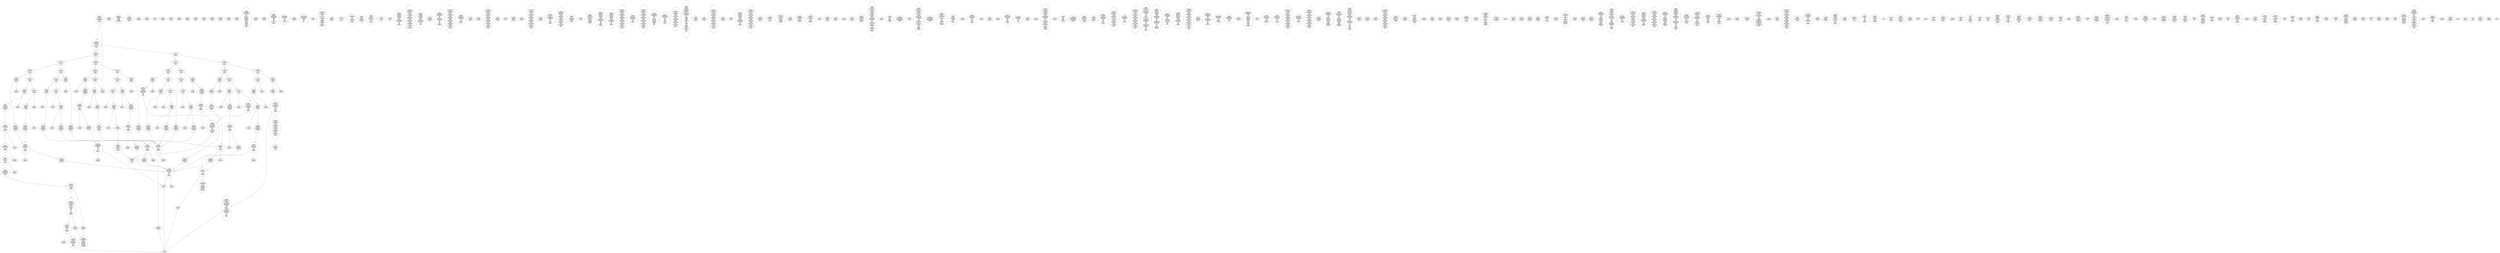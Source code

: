 /* Generated by GvGen v.1.0 (https://www.github.com/stricaud/gvgen) */

digraph G {
compound=true;
   node1 [label="[anywhere]"];
   node2 [label="# 0x0
PUSHX Data
PUSHX Data
MSTORE
PUSHX LogicData
CALLDATASIZE
LT
PUSHX Data
JUMPI
"];
   node3 [label="# 0xd
PUSHX Data
CALLDATALOAD
PUSHX BitData
SHR
PUSHX LogicData
GT
PUSHX Data
JUMPI
"];
   node4 [label="# 0x1e
PUSHX LogicData
GT
PUSHX Data
JUMPI
"];
   node5 [label="# 0x29
PUSHX LogicData
GT
PUSHX Data
JUMPI
"];
   node6 [label="# 0x34
PUSHX LogicData
EQ
PUSHX Data
JUMPI
"];
   node7 [label="# 0x3f
PUSHX LogicData
EQ
PUSHX Data
JUMPI
"];
   node8 [label="# 0x4a
PUSHX LogicData
EQ
PUSHX Data
JUMPI
"];
   node9 [label="# 0x55
PUSHX Data
REVERT
"];
   node10 [label="# 0x59
JUMPDEST
PUSHX LogicData
EQ
PUSHX Data
JUMPI
"];
   node11 [label="# 0x65
PUSHX LogicData
EQ
PUSHX Data
JUMPI
"];
   node12 [label="# 0x70
PUSHX LogicData
EQ
PUSHX Data
JUMPI
"];
   node13 [label="# 0x7b
PUSHX Data
REVERT
"];
   node14 [label="# 0x7f
JUMPDEST
PUSHX LogicData
GT
PUSHX Data
JUMPI
"];
   node15 [label="# 0x8b
PUSHX LogicData
EQ
PUSHX Data
JUMPI
"];
   node16 [label="# 0x96
PUSHX LogicData
EQ
PUSHX Data
JUMPI
"];
   node17 [label="# 0xa1
PUSHX LogicData
EQ
PUSHX Data
JUMPI
"];
   node18 [label="# 0xac
PUSHX Data
REVERT
"];
   node19 [label="# 0xb0
JUMPDEST
PUSHX LogicData
EQ
PUSHX Data
JUMPI
"];
   node20 [label="# 0xbc
PUSHX LogicData
EQ
PUSHX Data
JUMPI
"];
   node21 [label="# 0xc7
PUSHX Data
REVERT
"];
   node22 [label="# 0xcb
JUMPDEST
PUSHX LogicData
GT
PUSHX Data
JUMPI
"];
   node23 [label="# 0xd7
PUSHX LogicData
GT
PUSHX Data
JUMPI
"];
   node24 [label="# 0xe2
PUSHX LogicData
EQ
PUSHX Data
JUMPI
"];
   node25 [label="# 0xed
PUSHX LogicData
EQ
PUSHX Data
JUMPI
"];
   node26 [label="# 0xf8
PUSHX LogicData
EQ
PUSHX Data
JUMPI
"];
   node27 [label="# 0x103
PUSHX Data
REVERT
"];
   node28 [label="# 0x107
JUMPDEST
PUSHX LogicData
EQ
PUSHX Data
JUMPI
"];
   node29 [label="# 0x113
PUSHX LogicData
EQ
PUSHX Data
JUMPI
"];
   node30 [label="# 0x11e
PUSHX LogicData
EQ
PUSHX Data
JUMPI
"];
   node31 [label="# 0x129
PUSHX Data
REVERT
"];
   node32 [label="# 0x12d
JUMPDEST
PUSHX LogicData
GT
PUSHX Data
JUMPI
"];
   node33 [label="# 0x139
PUSHX LogicData
EQ
PUSHX Data
JUMPI
"];
   node34 [label="# 0x144
PUSHX LogicData
EQ
PUSHX Data
JUMPI
"];
   node35 [label="# 0x14f
PUSHX LogicData
EQ
PUSHX Data
JUMPI
"];
   node36 [label="# 0x15a
PUSHX Data
REVERT
"];
   node37 [label="# 0x15e
JUMPDEST
PUSHX LogicData
EQ
PUSHX Data
JUMPI
"];
   node38 [label="# 0x16a
PUSHX LogicData
EQ
PUSHX Data
JUMPI
"];
   node39 [label="# 0x175
JUMPDEST
PUSHX Data
REVERT
"];
   node40 [label="# 0x17a
JUMPDEST
CALLVALUE
ISZERO
PUSHX Data
JUMPI
"];
   node41 [label="# 0x182
PUSHX Data
REVERT
"];
   node42 [label="# 0x186
JUMPDEST
PUSHX Data
PUSHX Data
CALLDATASIZE
PUSHX Data
PUSHX Data
JUMP
"];
   node43 [label="# 0x195
JUMPDEST
PUSHX Data
JUMP
"];
   node44 [label="# 0x19a
JUMPDEST
PUSHX MemData
MLOAD
ISZERO
ISZERO
MSTORE
PUSHX ArithData
ADD
"];
   node45 [label="# 0x1a6
JUMPDEST
PUSHX MemData
MLOAD
SUB
RETURN
"];
   node46 [label="# 0x1af
JUMPDEST
CALLVALUE
ISZERO
PUSHX Data
JUMPI
"];
   node47 [label="# 0x1b7
PUSHX Data
REVERT
"];
   node48 [label="# 0x1bb
JUMPDEST
PUSHX Data
PUSHX Data
JUMP
"];
   node49 [label="# 0x1c4
JUMPDEST
PUSHX MemData
MLOAD
PUSHX Data
PUSHX Data
JUMP
"];
   node50 [label="# 0x1d1
JUMPDEST
CALLVALUE
ISZERO
PUSHX Data
JUMPI
"];
   node51 [label="# 0x1d9
PUSHX Data
REVERT
"];
   node52 [label="# 0x1dd
JUMPDEST
PUSHX Data
PUSHX Data
CALLDATASIZE
PUSHX Data
PUSHX Data
JUMP
"];
   node53 [label="# 0x1ec
JUMPDEST
PUSHX Data
JUMP
"];
   node54 [label="# 0x1f1
JUMPDEST
PUSHX MemData
MLOAD
PUSHX ArithData
PUSHX BitData
PUSHX BitData
SHL
SUB
AND
MSTORE
PUSHX ArithData
ADD
PUSHX Data
JUMP
"];
   node55 [label="# 0x209
JUMPDEST
CALLVALUE
ISZERO
PUSHX Data
JUMPI
"];
   node56 [label="# 0x211
PUSHX Data
REVERT
"];
   node57 [label="# 0x215
JUMPDEST
PUSHX Data
PUSHX Data
CALLDATASIZE
PUSHX Data
PUSHX Data
JUMP
"];
   node58 [label="# 0x224
JUMPDEST
PUSHX Data
JUMP
"];
   node59 [label="# 0x229
JUMPDEST
STOP
"];
   node60 [label="# 0x22b
JUMPDEST
CALLVALUE
ISZERO
PUSHX Data
JUMPI
"];
   node61 [label="# 0x233
PUSHX Data
REVERT
"];
   node62 [label="# 0x237
JUMPDEST
PUSHX StorData
SLOAD
"];
   node63 [label="# 0x23c
JUMPDEST
PUSHX MemData
MLOAD
MSTORE
PUSHX ArithData
ADD
PUSHX Data
JUMP
"];
   node64 [label="# 0x24a
JUMPDEST
CALLVALUE
ISZERO
PUSHX Data
JUMPI
"];
   node65 [label="# 0x252
PUSHX Data
REVERT
"];
   node66 [label="# 0x256
JUMPDEST
PUSHX Data
PUSHX Data
CALLDATASIZE
PUSHX Data
PUSHX Data
JUMP
"];
   node67 [label="# 0x265
JUMPDEST
PUSHX Data
JUMP
"];
   node68 [label="# 0x26a
JUMPDEST
CALLVALUE
ISZERO
PUSHX Data
JUMPI
"];
   node69 [label="# 0x272
PUSHX Data
REVERT
"];
   node70 [label="# 0x276
JUMPDEST
PUSHX Data
PUSHX Data
CALLDATASIZE
PUSHX Data
PUSHX Data
JUMP
"];
   node71 [label="# 0x285
JUMPDEST
PUSHX Data
JUMP
"];
   node72 [label="# 0x28a
JUMPDEST
CALLVALUE
ISZERO
PUSHX Data
JUMPI
"];
   node73 [label="# 0x292
PUSHX Data
REVERT
"];
   node74 [label="# 0x296
JUMPDEST
PUSHX Data
PUSHX Data
CALLDATASIZE
PUSHX Data
PUSHX Data
JUMP
"];
   node75 [label="# 0x2a5
JUMPDEST
PUSHX Data
JUMP
"];
   node76 [label="# 0x2aa
JUMPDEST
CALLVALUE
ISZERO
PUSHX Data
JUMPI
"];
   node77 [label="# 0x2b2
PUSHX Data
REVERT
"];
   node78 [label="# 0x2b6
JUMPDEST
PUSHX Data
PUSHX Data
CALLDATASIZE
PUSHX Data
PUSHX Data
JUMP
"];
   node79 [label="# 0x2c5
JUMPDEST
PUSHX Data
JUMP
"];
   node80 [label="# 0x2ca
JUMPDEST
CALLVALUE
ISZERO
PUSHX Data
JUMPI
"];
   node81 [label="# 0x2d2
PUSHX Data
REVERT
"];
   node82 [label="# 0x2d6
JUMPDEST
PUSHX Data
PUSHX Data
CALLDATASIZE
PUSHX Data
PUSHX Data
JUMP
"];
   node83 [label="# 0x2e5
JUMPDEST
PUSHX Data
JUMP
"];
   node84 [label="# 0x2ea
JUMPDEST
CALLVALUE
ISZERO
PUSHX Data
JUMPI
"];
   node85 [label="# 0x2f2
PUSHX Data
REVERT
"];
   node86 [label="# 0x2f6
JUMPDEST
PUSHX Data
PUSHX Data
CALLDATASIZE
PUSHX Data
PUSHX Data
JUMP
"];
   node87 [label="# 0x305
JUMPDEST
PUSHX Data
JUMP
"];
   node88 [label="# 0x30a
JUMPDEST
CALLVALUE
ISZERO
PUSHX Data
JUMPI
"];
   node89 [label="# 0x312
PUSHX Data
REVERT
"];
   node90 [label="# 0x316
JUMPDEST
PUSHX Data
PUSHX Data
JUMP
"];
   node91 [label="# 0x31f
JUMPDEST
CALLVALUE
ISZERO
PUSHX Data
JUMPI
"];
   node92 [label="# 0x327
PUSHX Data
REVERT
"];
   node93 [label="# 0x32b
JUMPDEST
PUSHX StorData
SLOAD
PUSHX ArithData
PUSHX BitData
PUSHX BitData
SHL
SUB
AND
PUSHX Data
JUMP
"];
   node94 [label="# 0x33d
JUMPDEST
CALLVALUE
ISZERO
PUSHX Data
JUMPI
"];
   node95 [label="# 0x345
PUSHX Data
REVERT
"];
   node96 [label="# 0x349
JUMPDEST
PUSHX Data
PUSHX Data
JUMP
"];
   node97 [label="# 0x352
JUMPDEST
CALLVALUE
ISZERO
PUSHX Data
JUMPI
"];
   node98 [label="# 0x35a
PUSHX Data
REVERT
"];
   node99 [label="# 0x35e
JUMPDEST
PUSHX Data
PUSHX Data
CALLDATASIZE
PUSHX Data
PUSHX Data
JUMP
"];
   node100 [label="# 0x36d
JUMPDEST
PUSHX Data
JUMP
"];
   node101 [label="# 0x372
JUMPDEST
CALLVALUE
ISZERO
PUSHX Data
JUMPI
"];
   node102 [label="# 0x37a
PUSHX Data
REVERT
"];
   node103 [label="# 0x37e
JUMPDEST
PUSHX Data
PUSHX Data
CALLDATASIZE
PUSHX Data
PUSHX Data
JUMP
"];
   node104 [label="# 0x38d
JUMPDEST
PUSHX Data
JUMP
"];
   node105 [label="# 0x392
JUMPDEST
CALLVALUE
ISZERO
PUSHX Data
JUMPI
"];
   node106 [label="# 0x39a
PUSHX Data
REVERT
"];
   node107 [label="# 0x39e
JUMPDEST
PUSHX StorData
SLOAD
PUSHX Data
PUSHX ArithData
PUSHX BitData
PUSHX BitData
SHL
SUB
AND
JUMP
"];
   node108 [label="# 0x3b2
JUMPDEST
CALLVALUE
ISZERO
PUSHX Data
JUMPI
"];
   node109 [label="# 0x3ba
PUSHX Data
REVERT
"];
   node110 [label="# 0x3be
JUMPDEST
PUSHX Data
PUSHX Data
CALLDATASIZE
PUSHX Data
PUSHX Data
JUMP
"];
   node111 [label="# 0x3cd
JUMPDEST
PUSHX Data
JUMP
"];
   node112 [label="# 0x3d2
JUMPDEST
CALLVALUE
ISZERO
PUSHX Data
JUMPI
"];
   node113 [label="# 0x3da
PUSHX Data
REVERT
"];
   node114 [label="# 0x3de
JUMPDEST
PUSHX Data
PUSHX Data
CALLDATASIZE
PUSHX Data
PUSHX Data
JUMP
"];
   node115 [label="# 0x3ed
JUMPDEST
PUSHX Data
JUMP
"];
   node116 [label="# 0x3f2
JUMPDEST
CALLVALUE
ISZERO
PUSHX Data
JUMPI
"];
   node117 [label="# 0x3fa
PUSHX Data
REVERT
"];
   node118 [label="# 0x3fe
JUMPDEST
PUSHX Data
PUSHX Data
CALLDATASIZE
PUSHX Data
PUSHX Data
JUMP
"];
   node119 [label="# 0x40d
JUMPDEST
PUSHX ArithData
PUSHX BitData
PUSHX BitData
SHL
SUB
AND
PUSHX Data
MSTORE
PUSHX Data
PUSHX Data
MSTORE
PUSHX Data
SHA3
AND
MSTORE
MSTORE
SHA3
SLOAD
PUSHX BitData
AND
JUMP
"];
   node120 [label="# 0x43b
JUMPDEST
PUSHX Data
PUSHX Data
CALLDATASIZE
PUSHX Data
PUSHX Data
JUMP
"];
   node121 [label="# 0x449
JUMPDEST
PUSHX Data
JUMP
"];
   node122 [label="# 0x44e
JUMPDEST
CALLVALUE
ISZERO
PUSHX Data
JUMPI
"];
   node123 [label="# 0x456
PUSHX Data
REVERT
"];
   node124 [label="# 0x45a
JUMPDEST
PUSHX Data
PUSHX Data
CALLDATASIZE
PUSHX Data
PUSHX Data
JUMP
"];
   node125 [label="# 0x469
JUMPDEST
PUSHX Data
JUMP
"];
   node126 [label="# 0x46e
JUMPDEST
PUSHX Data
PUSHX ArithData
PUSHX BitData
PUSHX BitData
SHL
SUB
NOT
AND
PUSHX LogicData
EQ
PUSHX Data
JUMPI
"];
   node127 [label="# 0x4a3
PUSHX ArithData
PUSHX BitData
PUSHX BitData
SHL
SUB
NOT
AND
PUSHX LogicData
EQ
"];
   node128 [label="# 0x4d1
JUMPDEST
PUSHX Data
JUMPI
"];
   node129 [label="# 0x4d7
PUSHX LogicData
PUSHX ArithData
PUSHX BitData
PUSHX BitData
SHL
SUB
NOT
AND
EQ
"];
   node130 [label="# 0x505
JUMPDEST
JUMP
"];
   node131 [label="# 0x50b
JUMPDEST
PUSHX Data
PUSHX StorData
SLOAD
PUSHX Data
PUSHX Data
JUMP
"];
   node132 [label="# 0x51a
JUMPDEST
PUSHX ArithData
ADD
PUSHX ArithData
DIV
MUL
PUSHX ArithData
ADD
PUSHX MemData
MLOAD
ADD
PUSHX Data
MSTORE
MSTORE
PUSHX ArithData
ADD
SLOAD
PUSHX Data
PUSHX Data
JUMP
"];
   node133 [label="# 0x546
JUMPDEST
ISZERO
PUSHX Data
JUMPI
"];
   node134 [label="# 0x54d
PUSHX LogicData
LT
PUSHX Data
JUMPI
"];
   node135 [label="# 0x555
PUSHX ArithData
SLOAD
DIV
MUL
MSTORE
PUSHX ArithData
ADD
PUSHX Data
JUMP
"];
   node136 [label="# 0x568
JUMPDEST
ADD
PUSHX Data
MSTORE
PUSHX Data
PUSHX Data
SHA3
"];
   node137 [label="# 0x576
JUMPDEST
SLOAD
MSTORE
PUSHX ArithData
ADD
PUSHX ArithData
ADD
GT
PUSHX Data
JUMPI
"];
   node138 [label="# 0x58a
SUB
PUSHX BitData
AND
ADD
"];
   node139 [label="# 0x593
JUMPDEST
JUMP
"];
   node140 [label="# 0x59d
JUMPDEST
PUSHX Data
MSTORE
PUSHX Data
PUSHX Data
MSTORE
PUSHX Data
SHA3
SLOAD
PUSHX ArithData
PUSHX BitData
PUSHX BitData
SHL
SUB
AND
PUSHX Data
JUMPI
"];
   node141 [label="# 0x5ba
PUSHX MemData
MLOAD
PUSHX BitData
PUSHX BitData
SHL
MSTORE
PUSHX Data
PUSHX ArithData
ADD
MSTORE
PUSHX Data
PUSHX ArithData
ADD
MSTORE
PUSHX Data
PUSHX ArithData
ADD
MSTORE
PUSHX BitData
PUSHX BitData
SHL
PUSHX ArithData
ADD
MSTORE
PUSHX ArithData
ADD
"];
   node142 [label="# 0x612
JUMPDEST
PUSHX MemData
MLOAD
SUB
REVERT
"];
   node143 [label="# 0x61b
JUMPDEST
PUSHX Data
MSTORE
PUSHX Data
PUSHX Data
MSTORE
PUSHX Data
SHA3
SLOAD
PUSHX ArithData
PUSHX BitData
PUSHX BitData
SHL
SUB
AND
JUMP
"];
   node144 [label="# 0x637
JUMPDEST
PUSHX Data
PUSHX Data
PUSHX Data
JUMP
"];
   node145 [label="# 0x642
JUMPDEST
PUSHX ArithData
PUSHX BitData
PUSHX BitData
SHL
SUB
AND
PUSHX ArithData
PUSHX BitData
PUSHX BitData
SHL
SUB
AND
EQ
ISZERO
PUSHX Data
JUMPI
"];
   node146 [label="# 0x65f
PUSHX MemData
MLOAD
PUSHX BitData
PUSHX BitData
SHL
MSTORE
PUSHX Data
PUSHX ArithData
ADD
MSTORE
PUSHX Data
PUSHX ArithData
ADD
MSTORE
PUSHX Data
PUSHX ArithData
ADD
MSTORE
PUSHX Data
PUSHX ArithData
ADD
MSTORE
PUSHX ArithData
ADD
PUSHX Data
JUMP
"];
   node147 [label="# 0x6cc
JUMPDEST
CALLER
PUSHX ArithData
PUSHX BitData
PUSHX BitData
SHL
SUB
AND
EQ
PUSHX Data
JUMPI
"];
   node148 [label="# 0x6de
PUSHX Data
CALLER
PUSHX Data
JUMP
"];
   node149 [label="# 0x6e8
JUMPDEST
PUSHX Data
JUMPI
"];
   node150 [label="# 0x6ed
PUSHX MemData
MLOAD
PUSHX BitData
PUSHX BitData
SHL
MSTORE
PUSHX Data
PUSHX ArithData
ADD
MSTORE
PUSHX Data
PUSHX ArithData
ADD
MSTORE
PUSHX Data
PUSHX ArithData
ADD
MSTORE
PUSHX Data
PUSHX ArithData
ADD
MSTORE
PUSHX ArithData
ADD
PUSHX Data
JUMP
"];
   node151 [label="# 0x75a
JUMPDEST
PUSHX Data
PUSHX Data
JUMP
"];
   node152 [label="# 0x764
JUMPDEST
JUMP
"];
   node153 [label="# 0x769
JUMPDEST
PUSHX Data
CALLER
PUSHX Data
JUMP
"];
   node154 [label="# 0x773
JUMPDEST
PUSHX Data
JUMPI
"];
   node155 [label="# 0x778
PUSHX MemData
MLOAD
PUSHX BitData
PUSHX BitData
SHL
MSTORE
PUSHX Data
PUSHX ArithData
ADD
MSTORE
PUSHX Data
PUSHX ArithData
ADD
MSTORE
PUSHX Data
PUSHX ArithData
ADD
MSTORE
PUSHX Data
PUSHX ArithData
ADD
MSTORE
PUSHX ArithData
ADD
PUSHX Data
JUMP
"];
   node156 [label="# 0x7e5
JUMPDEST
PUSHX Data
PUSHX Data
JUMP
"];
   node157 [label="# 0x7f0
JUMPDEST
PUSHX StorData
SLOAD
PUSHX ArithData
PUSHX BitData
PUSHX BitData
SHL
SUB
AND
CALLER
EQ
PUSHX Data
JUMPI
"];
   node158 [label="# 0x803
PUSHX MemData
MLOAD
PUSHX BitData
PUSHX BitData
SHL
MSTORE
PUSHX Data
PUSHX ArithData
ADD
MSTORE
PUSHX ArithData
ADD
MSTORE
PUSHX Data
PUSHX ArithData
ADD
MSTORE
PUSHX ArithData
ADD
PUSHX Data
JUMP
"];
   node159 [label="# 0x84a
JUMPDEST
MLOAD
PUSHX Data
PUSHX Data
PUSHX ArithData
ADD
PUSHX Data
JUMP
"];
   node160 [label="# 0x85d
JUMPDEST
JUMP
"];
   node161 [label="# 0x861
JUMPDEST
PUSHX Data
PUSHX MemData
MLOAD
PUSHX ArithData
ADD
PUSHX Data
MSTORE
PUSHX Data
MSTORE
PUSHX Data
JUMP
"];
   node162 [label="# 0x87c
JUMPDEST
PUSHX Data
MSTORE
PUSHX Data
PUSHX Data
MSTORE
PUSHX Data
SHA3
SLOAD
PUSHX ArithData
PUSHX BitData
PUSHX BitData
SHL
SUB
AND
ISZERO
ISZERO
PUSHX Data
JUMP
"];
   node163 [label="# 0x89b
JUMPDEST
PUSHX Data
MSTORE
PUSHX Data
PUSHX Data
MSTORE
PUSHX Data
SHA3
SLOAD
PUSHX ArithData
PUSHX BitData
PUSHX BitData
SHL
SUB
AND
PUSHX Data
JUMPI
"];
   node164 [label="# 0x8b9
PUSHX MemData
MLOAD
PUSHX BitData
PUSHX BitData
SHL
MSTORE
PUSHX Data
PUSHX ArithData
ADD
MSTORE
PUSHX Data
PUSHX ArithData
ADD
MSTORE
PUSHX Data
PUSHX ArithData
ADD
MSTORE
PUSHX Data
PUSHX ArithData
ADD
MSTORE
PUSHX ArithData
ADD
PUSHX Data
JUMP
"];
   node165 [label="# 0x926
JUMPDEST
PUSHX Data
PUSHX ArithData
PUSHX BitData
PUSHX BitData
SHL
SUB
AND
PUSHX Data
JUMPI
"];
   node166 [label="# 0x937
PUSHX MemData
MLOAD
PUSHX BitData
PUSHX BitData
SHL
MSTORE
PUSHX Data
PUSHX ArithData
ADD
MSTORE
PUSHX Data
PUSHX ArithData
ADD
MSTORE
PUSHX Data
PUSHX ArithData
ADD
MSTORE
PUSHX Data
PUSHX ArithData
ADD
MSTORE
PUSHX ArithData
ADD
PUSHX Data
JUMP
"];
   node167 [label="# 0x9a4
JUMPDEST
PUSHX ArithData
PUSHX BitData
PUSHX BitData
SHL
SUB
AND
PUSHX Data
MSTORE
PUSHX Data
PUSHX Data
MSTORE
PUSHX Data
SHA3
SLOAD
JUMP
"];
   node168 [label="# 0x9c0
JUMPDEST
PUSHX StorData
SLOAD
PUSHX ArithData
PUSHX BitData
PUSHX BitData
SHL
SUB
AND
CALLER
EQ
PUSHX Data
JUMPI
"];
   node169 [label="# 0x9d3
PUSHX MemData
MLOAD
PUSHX BitData
PUSHX BitData
SHL
MSTORE
PUSHX Data
PUSHX ArithData
ADD
MSTORE
PUSHX ArithData
ADD
MSTORE
PUSHX Data
PUSHX ArithData
ADD
MSTORE
PUSHX ArithData
ADD
PUSHX Data
JUMP
"];
   node170 [label="# 0xa1a
JUMPDEST
PUSHX StorData
SLOAD
PUSHX MemData
MLOAD
PUSHX ArithData
PUSHX BitData
PUSHX BitData
SHL
SUB
AND
PUSHX Data
LOGX
PUSHX StorData
SLOAD
PUSHX ArithData
PUSHX BitData
PUSHX BitData
SHL
SUB
NOT
AND
SSTORE
JUMP
"];
   node171 [label="# 0xa64
JUMPDEST
PUSHX Data
PUSHX StorData
SLOAD
PUSHX Data
PUSHX Data
JUMP
"];
   node172 [label="# 0xa73
JUMPDEST
PUSHX ArithData
PUSHX BitData
PUSHX BitData
SHL
SUB
AND
CALLER
EQ
ISZERO
PUSHX Data
JUMPI
"];
   node173 [label="# 0xa85
PUSHX MemData
MLOAD
PUSHX BitData
PUSHX BitData
SHL
MSTORE
PUSHX Data
PUSHX ArithData
ADD
MSTORE
PUSHX Data
PUSHX ArithData
ADD
MSTORE
PUSHX Data
PUSHX ArithData
ADD
MSTORE
PUSHX ArithData
ADD
PUSHX Data
JUMP
"];
   node174 [label="# 0xacc
JUMPDEST
CALLER
PUSHX Data
MSTORE
PUSHX Data
PUSHX ArithData
MSTORE
PUSHX MemData
SHA3
PUSHX ArithData
PUSHX BitData
PUSHX BitData
SHL
SUB
AND
MSTORE
MSTORE
SHA3
SLOAD
PUSHX BitData
NOT
AND
ISZERO
ISZERO
OR
SSTORE
MLOAD
MSTORE
PUSHX Data
ADD
PUSHX MemData
MLOAD
SUB
LOGX
JUMP
"];
   node175 [label="# 0xb38
JUMPDEST
PUSHX Data
CALLER
PUSHX Data
JUMP
"];
   node176 [label="# 0xb42
JUMPDEST
PUSHX Data
JUMPI
"];
   node177 [label="# 0xb47
PUSHX MemData
MLOAD
PUSHX BitData
PUSHX BitData
SHL
MSTORE
PUSHX Data
PUSHX ArithData
ADD
MSTORE
PUSHX Data
PUSHX ArithData
ADD
MSTORE
PUSHX Data
PUSHX ArithData
ADD
MSTORE
PUSHX Data
PUSHX ArithData
ADD
MSTORE
PUSHX ArithData
ADD
PUSHX Data
JUMP
"];
   node178 [label="# 0xbb4
JUMPDEST
PUSHX Data
PUSHX Data
JUMP
"];
   node179 [label="# 0xbc0
JUMPDEST
JUMP
"];
   node180 [label="# 0xbc6
JUMPDEST
PUSHX Data
MSTORE
PUSHX Data
PUSHX Data
MSTORE
PUSHX Data
SHA3
SLOAD
PUSHX Data
PUSHX ArithData
PUSHX BitData
PUSHX BitData
SHL
SUB
AND
PUSHX Data
JUMPI
"];
   node181 [label="# 0xbe6
PUSHX MemData
MLOAD
PUSHX BitData
PUSHX BitData
SHL
MSTORE
PUSHX Data
PUSHX ArithData
ADD
MSTORE
PUSHX Data
PUSHX ArithData
ADD
MSTORE
PUSHX Data
PUSHX ArithData
ADD
MSTORE
PUSHX Data
PUSHX ArithData
ADD
MSTORE
PUSHX ArithData
ADD
PUSHX Data
JUMP
"];
   node182 [label="# 0xc53
JUMPDEST
PUSHX Data
PUSHX Data
PUSHX Data
JUMP
"];
   node183 [label="# 0xc5d
JUMPDEST
PUSHX LogicData
MLOAD
GT
PUSHX Data
JUMPI
"];
   node184 [label="# 0xc69
PUSHX MemData
MLOAD
PUSHX ArithData
ADD
PUSHX Data
MSTORE
PUSHX Data
MSTORE
PUSHX Data
JUMP
"];
   node185 [label="# 0xc7d
JUMPDEST
PUSHX Data
PUSHX Data
JUMP
"];
   node186 [label="# 0xc87
JUMPDEST
PUSHX MemData
MLOAD
PUSHX ArithData
ADD
PUSHX Data
PUSHX Data
JUMP
"];
   node187 [label="# 0xc98
JUMPDEST
PUSHX MemData
MLOAD
PUSHX ArithData
SUB
SUB
MSTORE
PUSHX Data
MSTORE
"];
   node188 [label="# 0xca8
JUMPDEST
JUMP
"];
   node189 [label="# 0xcaf
JUMPDEST
PUSHX Data
CALLER
PUSHX Data
JUMP
"];
   node190 [label="# 0xcb9
JUMPDEST
PUSHX Data
JUMPI
"];
   node191 [label="# 0xcbe
PUSHX Data
REVERT
"];
   node192 [label="# 0xcc2
JUMPDEST
PUSHX Data
PUSHX Data
JUMP
"];
   node193 [label="# 0xccb
JUMPDEST
PUSHX Data
PUSHX StorData
PUSHX Data
SLOAD
PUSHX Data
PUSHX Data
JUMP
"];
   node194 [label="# 0xcde
JUMPDEST
SSTORE
PUSHX StorData
SLOAD
PUSHX MemData
MLOAD
PUSHX Data
MSTORE
CALLER
PUSHX ArithData
ADD
MSTORE
PUSHX ArithData
ADD
MSTORE
PUSHX ArithData
PUSHX BitData
PUSHX BitData
SHL
SUB
AND
PUSHX Data
PUSHX ArithData
ADD
PUSHX Data
PUSHX MemData
MLOAD
SUB
PUSHX Data
EXTCODESIZE
ISZERO
ISZERO
PUSHX Data
JUMPI
"];
   node195 [label="# 0xd44
PUSHX Data
REVERT
"];
   node196 [label="# 0xd48
JUMPDEST
GAS
CALL
ISZERO
ISZERO
PUSHX Data
JUMPI
"];
   node197 [label="# 0xd53
RETURNDATASIZE
PUSHX Data
RETURNDATACOPY
RETURNDATASIZE
PUSHX Data
REVERT
"];
   node198 [label="# 0xd5c
JUMPDEST
JUMP
"];
   node199 [label="# 0xd63
JUMPDEST
PUSHX StorData
SLOAD
PUSHX MemData
MLOAD
PUSHX Data
MSTORE
PUSHX ArithData
ADD
MSTORE
PUSHX Data
PUSHX ArithData
PUSHX BitData
PUSHX BitData
SHL
SUB
AND
PUSHX Data
PUSHX ArithData
ADD
PUSHX Data
PUSHX MemData
MLOAD
SUB
GAS
STATICCALL
ISZERO
ISZERO
PUSHX Data
JUMPI
"];
   node200 [label="# 0xdc5
RETURNDATASIZE
PUSHX Data
RETURNDATACOPY
RETURNDATASIZE
PUSHX Data
REVERT
"];
   node201 [label="# 0xdce
JUMPDEST
PUSHX MemData
MLOAD
RETURNDATASIZE
PUSHX BitData
NOT
PUSHX ArithData
ADD
AND
ADD
PUSHX Data
MSTORE
ADD
PUSHX Data
PUSHX Data
JUMP
"];
   node202 [label="# 0xdf2
JUMPDEST
ISZERO
ISZERO
PUSHX LogicData
ISZERO
ISZERO
EQ
PUSHX Data
JUMPI
"];
   node203 [label="# 0xe08
PUSHX Data
REVERT
"];
   node204 [label="# 0xe0c
JUMPDEST
PUSHX ArithData
PUSHX BitData
PUSHX BitData
SHL
SUB
AND
CALLER
EQ
PUSHX Data
JUMPI
"];
   node205 [label="# 0xe1d
PUSHX Data
REVERT
"];
   node206 [label="# 0xe21
JUMPDEST
ISZERO
PUSHX Data
JUMPI
"];
   node207 [label="# 0xe28
PUSHX Data
REVERT
"];
   node208 [label="# 0xe2c
JUMPDEST
PUSHX ArithData
PUSHX BitData
PUSHX BitData
SHL
SUB
AND
ADDRESS
EQ
PUSHX Data
JUMPI
"];
   node209 [label="# 0xe3e
PUSHX ArithData
PUSHX BitData
PUSHX BitData
SHL
SUB
AND
ISZERO
"];
   node210 [label="# 0xe4a
JUMPDEST
PUSHX Data
JUMPI
"];
   node211 [label="# 0xe4f
PUSHX Data
REVERT
"];
   node212 [label="# 0xe53
JUMPDEST
PUSHX StorData
SLOAD
PUSHX MemData
MLOAD
PUSHX Data
MSTORE
PUSHX ArithData
ADD
MSTORE
PUSHX ArithData
PUSHX BitData
PUSHX BitData
SHL
SUB
AND
PUSHX Data
CALLVALUE
PUSHX ArithData
ADD
PUSHX Data
PUSHX MemData
MLOAD
SUB
EXTCODESIZE
ISZERO
ISZERO
PUSHX Data
JUMPI
"];
   node213 [label="# 0xeaf
PUSHX Data
REVERT
"];
   node214 [label="# 0xeb3
JUMPDEST
GAS
CALL
ISZERO
ISZERO
PUSHX Data
JUMPI
"];
   node215 [label="# 0xebe
RETURNDATASIZE
PUSHX Data
RETURNDATACOPY
RETURNDATASIZE
PUSHX Data
REVERT
"];
   node216 [label="# 0xec7
JUMPDEST
PUSHX Data
PUSHX StorData
PUSHX Data
SLOAD
PUSHX Data
PUSHX Data
JUMP
"];
   node217 [label="# 0xedf
JUMPDEST
SSTORE
PUSHX Data
CALLER
PUSHX Data
JUMP
"];
   node218 [label="# 0xeef
JUMPDEST
PUSHX StorData
SLOAD
PUSHX ArithData
PUSHX BitData
PUSHX BitData
SHL
SUB
AND
CALLER
EQ
PUSHX Data
JUMPI
"];
   node219 [label="# 0xf02
PUSHX MemData
MLOAD
PUSHX BitData
PUSHX BitData
SHL
MSTORE
PUSHX Data
PUSHX ArithData
ADD
MSTORE
PUSHX ArithData
ADD
MSTORE
PUSHX Data
PUSHX ArithData
ADD
MSTORE
PUSHX ArithData
ADD
PUSHX Data
JUMP
"];
   node220 [label="# 0xf49
JUMPDEST
PUSHX ArithData
PUSHX BitData
PUSHX BitData
SHL
SUB
AND
PUSHX Data
JUMPI
"];
   node221 [label="# 0xf58
PUSHX MemData
MLOAD
PUSHX BitData
PUSHX BitData
SHL
MSTORE
PUSHX Data
PUSHX ArithData
ADD
MSTORE
PUSHX Data
PUSHX ArithData
ADD
MSTORE
PUSHX Data
PUSHX ArithData
ADD
MSTORE
PUSHX Data
PUSHX ArithData
ADD
MSTORE
PUSHX ArithData
ADD
PUSHX Data
JUMP
"];
   node222 [label="# 0xfc5
JUMPDEST
PUSHX StorData
SLOAD
PUSHX MemData
MLOAD
PUSHX ArithData
PUSHX BitData
PUSHX BitData
SHL
SUB
AND
AND
PUSHX Data
LOGX
PUSHX StorData
SLOAD
PUSHX ArithData
PUSHX BitData
PUSHX BitData
SHL
SUB
NOT
AND
PUSHX ArithData
PUSHX BitData
PUSHX BitData
SHL
SUB
AND
OR
SSTORE
JUMP
"];
   node223 [label="# 0x1020
JUMPDEST
PUSHX Data
MSTORE
PUSHX Data
PUSHX Data
MSTORE
PUSHX Data
SHA3
SLOAD
PUSHX ArithData
PUSHX BitData
PUSHX BitData
SHL
SUB
NOT
AND
PUSHX ArithData
PUSHX BitData
PUSHX BitData
SHL
SUB
AND
OR
SSTORE
PUSHX Data
PUSHX Data
JUMP
"];
   node224 [label="# 0x1055
JUMPDEST
PUSHX ArithData
PUSHX BitData
PUSHX BitData
SHL
SUB
AND
PUSHX Data
PUSHX MemData
MLOAD
PUSHX MemData
MLOAD
SUB
LOGX
JUMP
"];
   node225 [label="# 0x108e
JUMPDEST
PUSHX Data
MSTORE
PUSHX Data
PUSHX Data
MSTORE
PUSHX Data
SHA3
SLOAD
PUSHX ArithData
PUSHX BitData
PUSHX BitData
SHL
SUB
AND
PUSHX Data
JUMPI
"];
   node226 [label="# 0x10ab
PUSHX MemData
MLOAD
PUSHX BitData
PUSHX BitData
SHL
MSTORE
PUSHX Data
PUSHX ArithData
ADD
MSTORE
PUSHX Data
PUSHX ArithData
ADD
MSTORE
PUSHX Data
PUSHX ArithData
ADD
MSTORE
PUSHX BitData
PUSHX BitData
SHL
PUSHX ArithData
ADD
MSTORE
PUSHX ArithData
ADD
PUSHX Data
JUMP
"];
   node227 [label="# 0x1107
JUMPDEST
PUSHX Data
PUSHX Data
PUSHX Data
JUMP
"];
   node228 [label="# 0x1112
JUMPDEST
PUSHX ArithData
PUSHX BitData
PUSHX BitData
SHL
SUB
AND
PUSHX ArithData
PUSHX BitData
PUSHX BitData
SHL
SUB
AND
EQ
PUSHX Data
JUMPI
"];
   node229 [label="# 0x112f
PUSHX ArithData
PUSHX BitData
PUSHX BitData
SHL
SUB
AND
PUSHX Data
PUSHX Data
JUMP
"];
   node230 [label="# 0x1142
JUMPDEST
PUSHX ArithData
PUSHX BitData
PUSHX BitData
SHL
SUB
AND
EQ
"];
   node231 [label="# 0x114d
JUMPDEST
PUSHX Data
JUMPI
"];
   node232 [label="# 0x1153
PUSHX ArithData
PUSHX BitData
PUSHX BitData
SHL
SUB
AND
PUSHX Data
MSTORE
PUSHX Data
PUSHX Data
MSTORE
PUSHX Data
SHA3
AND
MSTORE
MSTORE
SHA3
SLOAD
PUSHX BitData
AND
"];
   node233 [label="# 0x117d
JUMPDEST
JUMP
"];
   node234 [label="# 0x1185
JUMPDEST
PUSHX ArithData
PUSHX BitData
PUSHX BitData
SHL
SUB
AND
PUSHX Data
PUSHX Data
JUMP
"];
   node235 [label="# 0x1198
JUMPDEST
PUSHX ArithData
PUSHX BitData
PUSHX BitData
SHL
SUB
AND
EQ
PUSHX Data
JUMPI
"];
   node236 [label="# 0x11a7
PUSHX MemData
MLOAD
PUSHX BitData
PUSHX BitData
SHL
MSTORE
PUSHX Data
PUSHX ArithData
ADD
MSTORE
PUSHX Data
PUSHX ArithData
ADD
MSTORE
PUSHX Data
PUSHX ArithData
ADD
MSTORE
PUSHX Data
PUSHX ArithData
ADD
MSTORE
PUSHX ArithData
ADD
PUSHX Data
JUMP
"];
   node237 [label="# 0x1214
JUMPDEST
PUSHX ArithData
PUSHX BitData
PUSHX BitData
SHL
SUB
AND
PUSHX Data
JUMPI
"];
   node238 [label="# 0x1223
PUSHX MemData
MLOAD
PUSHX BitData
PUSHX BitData
SHL
MSTORE
PUSHX Data
PUSHX ArithData
ADD
MSTORE
PUSHX ArithData
ADD
MSTORE
PUSHX Data
PUSHX ArithData
ADD
MSTORE
PUSHX Data
PUSHX ArithData
ADD
MSTORE
PUSHX ArithData
ADD
PUSHX Data
JUMP
"];
   node239 [label="# 0x128f
JUMPDEST
PUSHX Data
PUSHX Data
PUSHX Data
JUMP
"];
   node240 [label="# 0x129a
JUMPDEST
PUSHX ArithData
PUSHX BitData
PUSHX BitData
SHL
SUB
AND
PUSHX Data
MSTORE
PUSHX Data
PUSHX Data
MSTORE
PUSHX Data
SHA3
SLOAD
PUSHX Data
PUSHX Data
PUSHX Data
JUMP
"];
   node241 [label="# 0x12c3
JUMPDEST
SSTORE
PUSHX ArithData
PUSHX BitData
PUSHX BitData
SHL
SUB
AND
PUSHX Data
MSTORE
PUSHX Data
PUSHX Data
MSTORE
PUSHX Data
SHA3
SLOAD
PUSHX Data
PUSHX Data
PUSHX Data
JUMP
"];
   node242 [label="# 0x12f1
JUMPDEST
SSTORE
PUSHX Data
MSTORE
PUSHX Data
PUSHX Data
MSTORE
PUSHX MemData
SHA3
SLOAD
PUSHX ArithData
PUSHX BitData
PUSHX BitData
SHL
SUB
NOT
AND
PUSHX ArithData
PUSHX BitData
PUSHX BitData
SHL
SUB
AND
OR
SSTORE
MLOAD
AND
PUSHX Data
LOGX
JUMP
"];
   node243 [label="# 0x1352
JUMPDEST
PUSHX Data
PUSHX Data
JUMP
"];
   node244 [label="# 0x135d
JUMPDEST
PUSHX Data
PUSHX Data
JUMP
"];
   node245 [label="# 0x1369
JUMPDEST
PUSHX Data
JUMPI
"];
   node246 [label="# 0x136e
PUSHX MemData
MLOAD
PUSHX BitData
PUSHX BitData
SHL
MSTORE
PUSHX Data
PUSHX ArithData
ADD
MSTORE
PUSHX Data
PUSHX ArithData
ADD
MSTORE
PUSHX Data
PUSHX ArithData
ADD
MSTORE
PUSHX Data
PUSHX ArithData
ADD
MSTORE
PUSHX ArithData
ADD
PUSHX Data
JUMP
"];
   node247 [label="# 0x13db
JUMPDEST
PUSHX Data
PUSHX StorData
SLOAD
PUSHX Data
PUSHX Data
JUMP
"];
   node248 [label="# 0x13ea
JUMPDEST
PUSHX Data
PUSHX Data
JUMPI
"];
   node249 [label="# 0x13f2
PUSHX Data
MLOAD
ADD
MSTORE
PUSHX Data
MSTORE
PUSHX Data
PUSHX ArithData
ADD
MSTORE
JUMP
"];
   node250 [label="# 0x142a
JUMPDEST
PUSHX Data
"];
   node251 [label="# 0x142e
JUMPDEST
ISZERO
PUSHX Data
JUMPI
"];
   node252 [label="# 0x1435
PUSHX Data
PUSHX Data
JUMP
"];
   node253 [label="# 0x143e
JUMPDEST
PUSHX Data
PUSHX Data
PUSHX Data
JUMP
"];
   node254 [label="# 0x144d
JUMPDEST
PUSHX Data
JUMP
"];
   node255 [label="# 0x1454
JUMPDEST
PUSHX Data
PUSHX LogicData
GT
ISZERO
PUSHX Data
JUMPI
"];
   node256 [label="# 0x1468
PUSHX Data
PUSHX Data
JUMP
"];
   node257 [label="# 0x146f
JUMPDEST
PUSHX MemData
MLOAD
MSTORE
PUSHX ArithData
ADD
PUSHX BitData
NOT
AND
PUSHX ArithData
ADD
ADD
PUSHX Data
MSTORE
ISZERO
PUSHX Data
JUMPI
"];
   node258 [label="# 0x148d
PUSHX ArithData
ADD
CALLDATASIZE
CALLDATACOPY
ADD
"];
   node259 [label="# 0x1499
JUMPDEST
"];
   node260 [label="# 0x149d
JUMPDEST
ISZERO
PUSHX Data
JUMPI
"];
   node261 [label="# 0x14a4
PUSHX Data
PUSHX Data
PUSHX Data
JUMP
"];
   node262 [label="# 0x14ae
JUMPDEST
PUSHX Data
PUSHX Data
PUSHX Data
JUMP
"];
   node263 [label="# 0x14bb
JUMPDEST
PUSHX Data
PUSHX Data
PUSHX Data
JUMP
"];
   node264 [label="# 0x14c6
JUMPDEST
PUSHX BitData
SHL
MLOAD
LT
PUSHX Data
JUMPI
"];
   node265 [label="# 0x14d4
PUSHX Data
PUSHX Data
JUMP
"];
   node266 [label="# 0x14db
JUMPDEST
PUSHX ArithData
ADD
ADD
PUSHX BitData
NOT
AND
PUSHX BitData
BYTE
MSTORE8
PUSHX Data
PUSHX Data
PUSHX Data
JUMP
"];
   node267 [label="# 0x1515
JUMPDEST
PUSHX Data
JUMP
"];
   node268 [label="# 0x151c
JUMPDEST
PUSHX Data
PUSHX Data
PUSHX Data
JUMP
"];
   node269 [label="# 0x1527
JUMPDEST
PUSHX Data
PUSHX Data
PUSHX Data
JUMP
"];
   node270 [label="# 0x1534
JUMPDEST
PUSHX ArithData
PUSHX BitData
PUSHX BitData
SHL
SUB
AND
PUSHX Data
MSTORE
PUSHX Data
PUSHX Data
MSTORE
PUSHX Data
SHA3
SLOAD
PUSHX Data
PUSHX Data
PUSHX Data
JUMP
"];
   node271 [label="# 0x155d
JUMPDEST
SSTORE
PUSHX Data
MSTORE
PUSHX Data
PUSHX Data
MSTORE
PUSHX MemData
SHA3
SLOAD
PUSHX ArithData
PUSHX BitData
PUSHX BitData
SHL
SUB
NOT
AND
SSTORE
MLOAD
PUSHX ArithData
PUSHX BitData
PUSHX BitData
SHL
SUB
AND
PUSHX Data
LOGX
JUMP
"];
   node272 [label="# 0x15b7
JUMPDEST
PUSHX ArithData
PUSHX BitData
PUSHX BitData
SHL
SUB
AND
PUSHX Data
JUMPI
"];
   node273 [label="# 0x15c6
PUSHX MemData
MLOAD
PUSHX BitData
PUSHX BitData
SHL
MSTORE
PUSHX Data
PUSHX ArithData
ADD
MSTORE
PUSHX ArithData
ADD
MSTORE
PUSHX Data
PUSHX ArithData
ADD
MSTORE
PUSHX ArithData
ADD
PUSHX Data
JUMP
"];
   node274 [label="# 0x160d
JUMPDEST
PUSHX Data
MSTORE
PUSHX Data
PUSHX Data
MSTORE
PUSHX Data
SHA3
SLOAD
PUSHX ArithData
PUSHX BitData
PUSHX BitData
SHL
SUB
AND
ISZERO
PUSHX Data
JUMPI
"];
   node275 [label="# 0x162b
PUSHX MemData
MLOAD
PUSHX BitData
PUSHX BitData
SHL
MSTORE
PUSHX Data
PUSHX ArithData
ADD
MSTORE
PUSHX Data
PUSHX ArithData
ADD
MSTORE
PUSHX Data
PUSHX ArithData
ADD
MSTORE
PUSHX ArithData
ADD
PUSHX Data
JUMP
"];
   node276 [label="# 0x1672
JUMPDEST
PUSHX ArithData
PUSHX BitData
PUSHX BitData
SHL
SUB
AND
PUSHX Data
MSTORE
PUSHX Data
PUSHX Data
MSTORE
PUSHX Data
SHA3
SLOAD
PUSHX Data
PUSHX Data
PUSHX Data
JUMP
"];
   node277 [label="# 0x169b
JUMPDEST
SSTORE
PUSHX Data
MSTORE
PUSHX Data
PUSHX Data
MSTORE
PUSHX MemData
SHA3
SLOAD
PUSHX ArithData
PUSHX BitData
PUSHX BitData
SHL
SUB
NOT
AND
PUSHX ArithData
PUSHX BitData
PUSHX BitData
SHL
SUB
AND
OR
SSTORE
MLOAD
PUSHX Data
LOGX
JUMP
"];
   node278 [label="# 0x16f9
JUMPDEST
PUSHX Data
PUSHX ArithData
PUSHX BitData
PUSHX BitData
SHL
SUB
AND
EXTCODESIZE
ISZERO
PUSHX Data
JUMPI
"];
   node279 [label="# 0x170c
PUSHX MemData
MLOAD
PUSHX BitData
PUSHX BitData
SHL
MSTORE
PUSHX ArithData
PUSHX BitData
PUSHX BitData
SHL
SUB
AND
PUSHX Data
PUSHX Data
CALLER
PUSHX ArithData
ADD
PUSHX Data
JUMP
"];
   node280 [label="# 0x173d
JUMPDEST
PUSHX Data
PUSHX MemData
MLOAD
SUB
PUSHX Data
GAS
CALL
ISZERO
PUSHX Data
JUMPI
"];
   node281 [label="# 0x1756
PUSHX MemData
MLOAD
PUSHX ArithData
RETURNDATASIZE
ADD
PUSHX BitData
NOT
AND
ADD
MSTORE
PUSHX Data
ADD
PUSHX Data
JUMP
"];
   node282 [label="# 0x1775
JUMPDEST
PUSHX Data
"];
   node283 [label="# 0x1778
JUMPDEST
PUSHX Data
JUMPI
"];
   node284 [label="# 0x177d
RETURNDATASIZE
ISZERO
PUSHX Data
JUMPI
"];
   node285 [label="# 0x1785
PUSHX MemData
MLOAD
PUSHX BitData
NOT
PUSHX ArithData
RETURNDATASIZE
ADD
AND
ADD
PUSHX Data
MSTORE
RETURNDATASIZE
MSTORE
RETURNDATASIZE
PUSHX Data
PUSHX ArithData
ADD
RETURNDATACOPY
PUSHX Data
JUMP
"];
   node286 [label="# 0x17a6
JUMPDEST
PUSHX Data
"];
   node287 [label="# 0x17ab
JUMPDEST
MLOAD
PUSHX Data
JUMPI
"];
   node288 [label="# 0x17b3
PUSHX MemData
MLOAD
PUSHX BitData
PUSHX BitData
SHL
MSTORE
PUSHX Data
PUSHX ArithData
ADD
MSTORE
PUSHX Data
PUSHX ArithData
ADD
MSTORE
PUSHX Data
PUSHX ArithData
ADD
MSTORE
PUSHX Data
PUSHX ArithData
ADD
MSTORE
PUSHX ArithData
ADD
PUSHX Data
JUMP
"];
   node289 [label="# 0x1820
JUMPDEST
MLOAD
PUSHX ArithData
ADD
REVERT
"];
   node290 [label="# 0x1828
JUMPDEST
PUSHX ArithData
PUSHX BitData
PUSHX BitData
SHL
SUB
NOT
AND
PUSHX BitData
PUSHX BitData
SHL
EQ
PUSHX Data
JUMP
"];
   node291 [label="# 0x1842
JUMPDEST
PUSHX Data
JUMP
"];
   node292 [label="# 0x184d
JUMPDEST
SLOAD
PUSHX Data
PUSHX Data
JUMP
"];
   node293 [label="# 0x1859
JUMPDEST
PUSHX Data
MSTORE
PUSHX Data
PUSHX Data
SHA3
PUSHX ArithData
ADD
PUSHX Data
DIV
ADD
PUSHX Data
JUMPI
"];
   node294 [label="# 0x1873
PUSHX Data
SSTORE
PUSHX Data
JUMP
"];
   node295 [label="# 0x187b
JUMPDEST
PUSHX LogicData
LT
PUSHX Data
JUMPI
"];
   node296 [label="# 0x1884
MLOAD
PUSHX BitData
NOT
AND
ADD
OR
SSTORE
PUSHX Data
JUMP
"];
   node297 [label="# 0x1894
JUMPDEST
ADD
PUSHX ArithData
ADD
SSTORE
ISZERO
PUSHX Data
JUMPI
"];
   node298 [label="# 0x18a3
ADD
"];
   node299 [label="# 0x18a6
JUMPDEST
GT
ISZERO
PUSHX Data
JUMPI
"];
   node300 [label="# 0x18af
MLOAD
SSTORE
PUSHX ArithData
ADD
PUSHX ArithData
ADD
PUSHX Data
JUMP
"];
   node301 [label="# 0x18c1
JUMPDEST
PUSHX Data
PUSHX Data
JUMP
"];
   node302 [label="# 0x18cd
JUMPDEST
JUMP
"];
   node303 [label="# 0x18d1
JUMPDEST
"];
   node304 [label="# 0x18d2
JUMPDEST
GT
ISZERO
PUSHX Data
JUMPI
"];
   node305 [label="# 0x18db
PUSHX Data
SSTORE
PUSHX ArithData
ADD
PUSHX Data
JUMP
"];
   node306 [label="# 0x18e6
JUMPDEST
PUSHX ArithData
PUSHX BitData
PUSHX BitData
SHL
SUB
NOT
AND
EQ
PUSHX Data
JUMPI
"];
   node307 [label="# 0x18f8
PUSHX Data
REVERT
"];
   node308 [label="# 0x18fc
JUMPDEST
JUMP
"];
   node309 [label="# 0x18ff
JUMPDEST
PUSHX Data
PUSHX LogicData
SUB
SLT
ISZERO
PUSHX Data
JUMPI
"];
   node310 [label="# 0x190d
PUSHX Data
REVERT
"];
   node311 [label="# 0x1911
JUMPDEST
CALLDATALOAD
PUSHX Data
PUSHX Data
JUMP
"];
   node312 [label="# 0x191c
JUMPDEST
PUSHX Data
"];
   node313 [label="# 0x191f
JUMPDEST
LT
ISZERO
PUSHX Data
JUMPI
"];
   node314 [label="# 0x1928
ADD
MLOAD
ADD
MSTORE
PUSHX ArithData
ADD
PUSHX Data
JUMP
"];
   node315 [label="# 0x1937
JUMPDEST
GT
ISZERO
PUSHX Data
JUMPI
"];
   node316 [label="# 0x1940
PUSHX Data
ADD
MSTORE
JUMP
"];
   node317 [label="# 0x1948
JUMPDEST
PUSHX Data
MLOAD
MSTORE
PUSHX Data
PUSHX ArithData
ADD
PUSHX ArithData
ADD
PUSHX Data
JUMP
"];
   node318 [label="# 0x1960
JUMPDEST
PUSHX ArithData
ADD
PUSHX BitData
NOT
AND
ADD
PUSHX ArithData
ADD
JUMP
"];
   node319 [label="# 0x1974
JUMPDEST
PUSHX Data
MSTORE
PUSHX Data
PUSHX Data
PUSHX ArithData
ADD
PUSHX Data
JUMP
"];
   node320 [label="# 0x1987
JUMPDEST
PUSHX Data
PUSHX LogicData
SUB
SLT
ISZERO
PUSHX Data
JUMPI
"];
   node321 [label="# 0x1995
PUSHX Data
REVERT
"];
   node322 [label="# 0x1999
JUMPDEST
CALLDATALOAD
JUMP
"];
   node323 [label="# 0x19a0
JUMPDEST
PUSHX ArithData
PUSHX BitData
PUSHX BitData
SHL
SUB
AND
EQ
PUSHX Data
JUMPI
"];
   node324 [label="# 0x19b1
PUSHX Data
REVERT
"];
   node325 [label="# 0x19b5
JUMPDEST
PUSHX Data
PUSHX LogicData
SUB
SLT
ISZERO
PUSHX Data
JUMPI
"];
   node326 [label="# 0x19c4
PUSHX Data
REVERT
"];
   node327 [label="# 0x19c8
JUMPDEST
CALLDATALOAD
PUSHX Data
PUSHX Data
JUMP
"];
   node328 [label="# 0x19d3
JUMPDEST
PUSHX ArithData
ADD
CALLDATALOAD
JUMP
"];
   node329 [label="# 0x19e1
JUMPDEST
PUSHX Data
PUSHX Data
PUSHX LogicData
SUB
SLT
ISZERO
PUSHX Data
JUMPI
"];
   node330 [label="# 0x19f2
PUSHX Data
REVERT
"];
   node331 [label="# 0x19f6
JUMPDEST
CALLDATALOAD
PUSHX Data
PUSHX Data
JUMP
"];
   node332 [label="# 0x1a01
JUMPDEST
PUSHX ArithData
ADD
CALLDATALOAD
PUSHX Data
PUSHX Data
JUMP
"];
   node333 [label="# 0x1a11
JUMPDEST
PUSHX ArithData
ADD
CALLDATALOAD
JUMP
"];
   node334 [label="# 0x1a22
JUMPDEST
PUSHX BitData
PUSHX BitData
SHL
PUSHX Data
MSTORE
PUSHX Data
PUSHX Data
MSTORE
PUSHX Data
PUSHX Data
REVERT
"];
   node335 [label="# 0x1a38
JUMPDEST
PUSHX Data
PUSHX LogicData
GT
ISZERO
PUSHX Data
JUMPI
"];
   node336 [label="# 0x1a4c
PUSHX Data
PUSHX Data
JUMP
"];
   node337 [label="# 0x1a53
JUMPDEST
PUSHX MemData
MLOAD
PUSHX ArithData
ADD
PUSHX BitData
NOT
AND
PUSHX ArithData
ADD
AND
ADD
GT
LT
OR
ISZERO
PUSHX Data
JUMPI
"];
   node338 [label="# 0x1a74
PUSHX Data
PUSHX Data
JUMP
"];
   node339 [label="# 0x1a7b
JUMPDEST
PUSHX Data
MSTORE
MSTORE
ADD
GT
ISZERO
PUSHX Data
JUMPI
"];
   node340 [label="# 0x1a90
PUSHX Data
REVERT
"];
   node341 [label="# 0x1a94
JUMPDEST
PUSHX ArithData
ADD
CALLDATACOPY
PUSHX Data
PUSHX ArithData
ADD
ADD
MSTORE
JUMP
"];
   node342 [label="# 0x1aae
JUMPDEST
PUSHX Data
PUSHX LogicData
SUB
SLT
ISZERO
PUSHX Data
JUMPI
"];
   node343 [label="# 0x1abc
PUSHX Data
REVERT
"];
   node344 [label="# 0x1ac0
JUMPDEST
CALLDATALOAD
PUSHX LogicData
GT
ISZERO
PUSHX Data
JUMPI
"];
   node345 [label="# 0x1ad3
PUSHX Data
REVERT
"];
   node346 [label="# 0x1ad7
JUMPDEST
ADD
PUSHX ArithData
ADD
SGT
PUSHX Data
JUMPI
"];
   node347 [label="# 0x1ae4
PUSHX Data
REVERT
"];
   node348 [label="# 0x1ae8
JUMPDEST
PUSHX Data
CALLDATALOAD
PUSHX ArithData
ADD
PUSHX Data
JUMP
"];
   node349 [label="# 0x1af7
JUMPDEST
PUSHX Data
PUSHX LogicData
SUB
SLT
ISZERO
PUSHX Data
JUMPI
"];
   node350 [label="# 0x1b05
PUSHX Data
REVERT
"];
   node351 [label="# 0x1b09
JUMPDEST
CALLDATALOAD
PUSHX Data
PUSHX Data
JUMP
"];
   node352 [label="# 0x1b14
JUMPDEST
ISZERO
ISZERO
EQ
PUSHX Data
JUMPI
"];
   node353 [label="# 0x1b1e
PUSHX Data
REVERT
"];
   node354 [label="# 0x1b22
JUMPDEST
PUSHX Data
PUSHX LogicData
SUB
SLT
ISZERO
PUSHX Data
JUMPI
"];
   node355 [label="# 0x1b31
PUSHX Data
REVERT
"];
   node356 [label="# 0x1b35
JUMPDEST
CALLDATALOAD
PUSHX Data
PUSHX Data
JUMP
"];
   node357 [label="# 0x1b40
JUMPDEST
PUSHX ArithData
ADD
CALLDATALOAD
PUSHX Data
PUSHX Data
JUMP
"];
   node358 [label="# 0x1b50
JUMPDEST
JUMP
"];
   node359 [label="# 0x1b5b
JUMPDEST
PUSHX Data
PUSHX Data
PUSHX LogicData
SUB
SLT
ISZERO
PUSHX Data
JUMPI
"];
   node360 [label="# 0x1b6d
PUSHX Data
REVERT
"];
   node361 [label="# 0x1b71
JUMPDEST
CALLDATALOAD
PUSHX Data
PUSHX Data
JUMP
"];
   node362 [label="# 0x1b7c
JUMPDEST
PUSHX ArithData
ADD
CALLDATALOAD
PUSHX Data
PUSHX Data
JUMP
"];
   node363 [label="# 0x1b8c
JUMPDEST
PUSHX ArithData
ADD
CALLDATALOAD
PUSHX ArithData
ADD
CALLDATALOAD
PUSHX LogicData
GT
ISZERO
PUSHX Data
JUMPI
"];
   node364 [label="# 0x1bab
PUSHX Data
REVERT
"];
   node365 [label="# 0x1baf
JUMPDEST
ADD
PUSHX ArithData
ADD
SGT
PUSHX Data
JUMPI
"];
   node366 [label="# 0x1bbc
PUSHX Data
REVERT
"];
   node367 [label="# 0x1bc0
JUMPDEST
PUSHX Data
CALLDATALOAD
PUSHX ArithData
ADD
PUSHX Data
JUMP
"];
   node368 [label="# 0x1bcf
JUMPDEST
JUMP
"];
   node369 [label="# 0x1bdb
JUMPDEST
PUSHX Data
PUSHX LogicData
SUB
SLT
ISZERO
PUSHX Data
JUMPI
"];
   node370 [label="# 0x1bea
PUSHX Data
REVERT
"];
   node371 [label="# 0x1bee
JUMPDEST
CALLDATALOAD
PUSHX Data
PUSHX Data
JUMP
"];
   node372 [label="# 0x1bf9
JUMPDEST
PUSHX ArithData
ADD
CALLDATALOAD
PUSHX Data
PUSHX Data
JUMP
"];
   node373 [label="# 0x1c09
JUMPDEST
PUSHX BitData
SHR
AND
PUSHX Data
JUMPI
"];
   node374 [label="# 0x1c17
PUSHX BitData
AND
"];
   node375 [label="# 0x1c1d
JUMPDEST
PUSHX LogicData
LT
EQ
ISZERO
PUSHX Data
JUMPI
"];
   node376 [label="# 0x1c29
PUSHX BitData
PUSHX BitData
SHL
PUSHX Data
MSTORE
PUSHX Data
PUSHX Data
MSTORE
PUSHX Data
PUSHX Data
REVERT
"];
   node377 [label="# 0x1c3e
JUMPDEST
JUMP
"];
   node378 [label="# 0x1c44
JUMPDEST
PUSHX Data
MLOAD
PUSHX Data
PUSHX ArithData
ADD
PUSHX Data
JUMP
"];
   node379 [label="# 0x1c56
JUMPDEST
MLOAD
ADD
PUSHX Data
PUSHX ArithData
ADD
PUSHX Data
JUMP
"];
   node380 [label="# 0x1c6a
JUMPDEST
ADD
JUMP
"];
   node381 [label="# 0x1c73
JUMPDEST
PUSHX BitData
PUSHX BitData
SHL
PUSHX Data
MSTORE
PUSHX Data
PUSHX Data
MSTORE
PUSHX Data
PUSHX Data
REVERT
"];
   node382 [label="# 0x1c89
JUMPDEST
PUSHX Data
LT
ISZERO
PUSHX Data
JUMPI
"];
   node383 [label="# 0x1c94
PUSHX Data
PUSHX Data
JUMP
"];
   node384 [label="# 0x1c9b
JUMPDEST
SUB
JUMP
"];
   node385 [label="# 0x1ca0
JUMPDEST
PUSHX Data
PUSHX Data
PUSHX Data
PUSHX LogicData
SUB
SLT
ISZERO
PUSHX Data
JUMPI
"];
   node386 [label="# 0x1cb4
PUSHX Data
REVERT
"];
   node387 [label="# 0x1cb8
JUMPDEST
MLOAD
PUSHX Data
PUSHX Data
JUMP
"];
   node388 [label="# 0x1cc3
JUMPDEST
PUSHX ArithData
ADD
MLOAD
PUSHX ArithData
ADD
MLOAD
PUSHX Data
PUSHX Data
JUMP
"];
   node389 [label="# 0x1cdb
JUMPDEST
PUSHX ArithData
ADD
MLOAD
PUSHX ArithData
ADD
MLOAD
PUSHX Data
PUSHX Data
JUMP
"];
   node390 [label="# 0x1cf3
JUMPDEST
JUMP
"];
   node391 [label="# 0x1d01
JUMPDEST
PUSHX Data
NOT
GT
ISZERO
PUSHX Data
JUMPI
"];
   node392 [label="# 0x1d0d
PUSHX Data
PUSHX Data
JUMP
"];
   node393 [label="# 0x1d14
JUMPDEST
ADD
JUMP
"];
   node394 [label="# 0x1d19
JUMPDEST
PUSHX Data
PUSHX BitData
NOT
EQ
ISZERO
PUSHX Data
JUMPI
"];
   node395 [label="# 0x1d26
PUSHX Data
PUSHX Data
JUMP
"];
   node396 [label="# 0x1d2d
JUMPDEST
PUSHX ArithData
ADD
JUMP
"];
   node397 [label="# 0x1d34
JUMPDEST
PUSHX BitData
PUSHX BitData
SHL
PUSHX Data
MSTORE
PUSHX Data
PUSHX Data
MSTORE
PUSHX Data
PUSHX Data
REVERT
"];
   node398 [label="# 0x1d4a
JUMPDEST
PUSHX Data
PUSHX Data
JUMPI
"];
   node399 [label="# 0x1d52
PUSHX Data
PUSHX Data
JUMP
"];
   node400 [label="# 0x1d59
JUMPDEST
DIV
JUMP
"];
   node401 [label="# 0x1d5e
JUMPDEST
PUSHX Data
PUSHX Data
JUMPI
"];
   node402 [label="# 0x1d66
PUSHX Data
PUSHX Data
JUMP
"];
   node403 [label="# 0x1d6d
JUMPDEST
MOD
JUMP
"];
   node404 [label="# 0x1d72
JUMPDEST
PUSHX BitData
PUSHX BitData
SHL
PUSHX Data
MSTORE
PUSHX Data
PUSHX Data
MSTORE
PUSHX Data
PUSHX Data
REVERT
"];
   node405 [label="# 0x1d88
JUMPDEST
PUSHX Data
PUSHX ArithData
PUSHX BitData
PUSHX BitData
SHL
SUB
AND
MSTORE
AND
PUSHX ArithData
ADD
MSTORE
PUSHX ArithData
ADD
MSTORE
PUSHX Data
PUSHX ArithData
ADD
MSTORE
PUSHX Data
PUSHX ArithData
ADD
PUSHX Data
JUMP
"];
   node406 [label="# 0x1dba
JUMPDEST
JUMP
"];
   node407 [label="# 0x1dc4
JUMPDEST
PUSHX Data
PUSHX LogicData
SUB
SLT
ISZERO
PUSHX Data
JUMPI
"];
   node408 [label="# 0x1dd2
PUSHX Data
REVERT
"];
   node409 [label="# 0x1dd6
JUMPDEST
MLOAD
PUSHX Data
PUSHX Data
JUMP
"];
   node410 [label="# 0x1de1
INVALID
"];
   node411 [label="# 0x1de2
LOGX
PUSHX Data
INVALID
"];
   node412 [label="# 0x1dea
SLT
SHA3
INVALID
"];
   node413 [label="# 0x1ded
XOR
PUSHX Data
PUSHX Data
PUSHX Data
STOP
"];
   node414 [label="# 0x1e13
ADDMOD
SIGNEXTEND
STOP
"];
   node415 [label="# 0x1e16
CALLER
"];
node2->node39;
node2->node3;
node3->node22;
node3->node4;
node4->node14;
node4->node5;
node5->node10;
node5->node6;
node6->node116;
node6->node7;
node7->node120;
node7->node8;
node8->node122;
node8->node9;
node10->node105;
node10->node11;
node11->node108;
node11->node12;
node12->node112;
node12->node13;
node14->node19;
node14->node15;
node15->node94;
node15->node16;
node16->node97;
node16->node17;
node17->node101;
node17->node18;
node19->node88;
node19->node20;
node20->node91;
node20->node21;
node22->node32;
node22->node23;
node23->node28;
node23->node24;
node24->node76;
node24->node25;
node25->node80;
node25->node26;
node26->node84;
node26->node27;
node28->node64;
node28->node29;
node29->node68;
node29->node30;
node30->node72;
node30->node31;
node32->node37;
node32->node33;
node33->node50;
node33->node34;
node34->node55;
node34->node35;
node35->node60;
node35->node36;
node37->node40;
node37->node38;
node38->node46;
node38->node39;
node40->node42;
node40->node41;
node42->node309;
node46->node48;
node46->node47;
node48->node131;
node50->node52;
node50->node51;
node52->node320;
node54->node45;
node55->node57;
node55->node56;
node57->node325;
node60->node62;
node60->node61;
node62->node63;
node63->node45;
node64->node66;
node64->node65;
node66->node329;
node68->node70;
node68->node69;
node70->node342;
node72->node74;
node72->node73;
node74->node329;
node76->node78;
node76->node77;
node78->node320;
node80->node82;
node80->node81;
node82->node320;
node84->node86;
node84->node85;
node86->node349;
node88->node90;
node88->node89;
node90->node168;
node91->node93;
node91->node92;
node93->node54;
node94->node96;
node94->node95;
node96->node171;
node97->node99;
node97->node98;
node99->node354;
node101->node103;
node101->node102;
node103->node359;
node105->node107;
node105->node106;
node107->node54;
node108->node110;
node108->node109;
node110->node320;
node112->node114;
node112->node113;
node114->node320;
node116->node118;
node116->node117;
node118->node369;
node120->node320;
node122->node124;
node122->node123;
node124->node349;
node131->node373;
node168->node170;
node168->node169;
node169->node142;
node170->node1;
node171->node373;
node306->node308;
node306->node307;
node308->node1;
node309->node311;
node309->node310;
node311->node306;
node320->node322;
node320->node321;
node322->node1;
node323->node308;
node323->node324;
node325->node327;
node325->node326;
node327->node323;
node329->node331;
node329->node330;
node331->node323;
node335->node337;
node335->node336;
node336->node334;
node337->node339;
node337->node338;
node338->node334;
node339->node341;
node339->node340;
node341->node1;
node342->node344;
node342->node343;
node344->node346;
node344->node345;
node346->node348;
node346->node347;
node348->node335;
node349->node351;
node349->node350;
node351->node323;
node354->node356;
node354->node355;
node356->node323;
node359->node361;
node359->node360;
node361->node323;
node369->node371;
node369->node370;
node371->node323;
node373->node375;
node373->node374;
node374->node375;
node375->node377;
node375->node376;
node377->node1;
}
